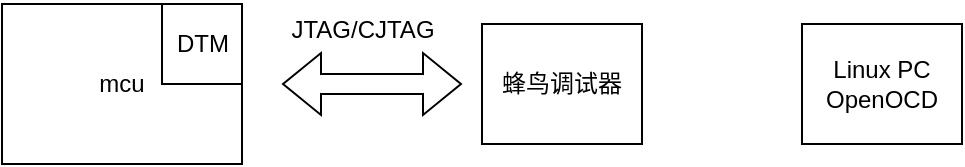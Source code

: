 <mxfile version="27.1.6">
  <diagram name="第 1 页" id="7JGFAov8pwvckPwuRhaZ">
    <mxGraphModel dx="1185" dy="563" grid="1" gridSize="10" guides="1" tooltips="1" connect="1" arrows="1" fold="1" page="1" pageScale="1" pageWidth="827" pageHeight="1169" math="0" shadow="0">
      <root>
        <mxCell id="0" />
        <mxCell id="1" parent="0" />
        <mxCell id="jKZlgEGLJ1XMWSC2UNNH-1" value="mcu" style="rounded=0;whiteSpace=wrap;html=1;" vertex="1" parent="1">
          <mxGeometry x="120" y="240" width="120" height="80" as="geometry" />
        </mxCell>
        <mxCell id="jKZlgEGLJ1XMWSC2UNNH-2" value="" style="rounded=0;whiteSpace=wrap;html=1;" vertex="1" parent="1">
          <mxGeometry x="200" y="240" width="40" height="40" as="geometry" />
        </mxCell>
        <mxCell id="jKZlgEGLJ1XMWSC2UNNH-3" value="DTM" style="text;html=1;align=center;verticalAlign=middle;resizable=0;points=[];autosize=1;strokeColor=none;fillColor=none;" vertex="1" parent="1">
          <mxGeometry x="195" y="245" width="50" height="30" as="geometry" />
        </mxCell>
        <mxCell id="jKZlgEGLJ1XMWSC2UNNH-4" value="蜂鸟调试器" style="rounded=0;whiteSpace=wrap;html=1;" vertex="1" parent="1">
          <mxGeometry x="360" y="250" width="80" height="60" as="geometry" />
        </mxCell>
        <mxCell id="jKZlgEGLJ1XMWSC2UNNH-6" value="" style="shape=flexArrow;endArrow=classic;startArrow=classic;html=1;rounded=0;" edge="1" parent="1">
          <mxGeometry width="100" height="100" relative="1" as="geometry">
            <mxPoint x="260" y="280" as="sourcePoint" />
            <mxPoint x="350" y="280" as="targetPoint" />
          </mxGeometry>
        </mxCell>
        <mxCell id="jKZlgEGLJ1XMWSC2UNNH-8" value="JTAG/CJTAG" style="text;html=1;align=center;verticalAlign=middle;resizable=0;points=[];autosize=1;strokeColor=none;fillColor=none;" vertex="1" parent="1">
          <mxGeometry x="250" y="238" width="100" height="30" as="geometry" />
        </mxCell>
        <mxCell id="jKZlgEGLJ1XMWSC2UNNH-9" value="Linux PC&lt;div&gt;OpenOCD&lt;/div&gt;" style="rounded=0;whiteSpace=wrap;html=1;" vertex="1" parent="1">
          <mxGeometry x="520" y="250" width="80" height="60" as="geometry" />
        </mxCell>
      </root>
    </mxGraphModel>
  </diagram>
</mxfile>
